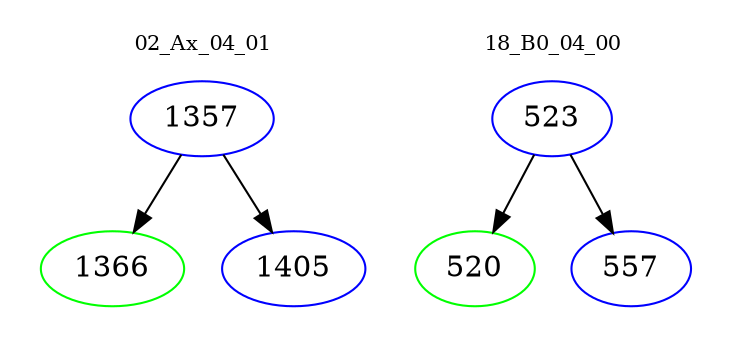digraph{
subgraph cluster_0 {
color = white
label = "02_Ax_04_01";
fontsize=10;
T0_1357 [label="1357", color="blue"]
T0_1357 -> T0_1366 [color="black"]
T0_1366 [label="1366", color="green"]
T0_1357 -> T0_1405 [color="black"]
T0_1405 [label="1405", color="blue"]
}
subgraph cluster_1 {
color = white
label = "18_B0_04_00";
fontsize=10;
T1_523 [label="523", color="blue"]
T1_523 -> T1_520 [color="black"]
T1_520 [label="520", color="green"]
T1_523 -> T1_557 [color="black"]
T1_557 [label="557", color="blue"]
}
}
